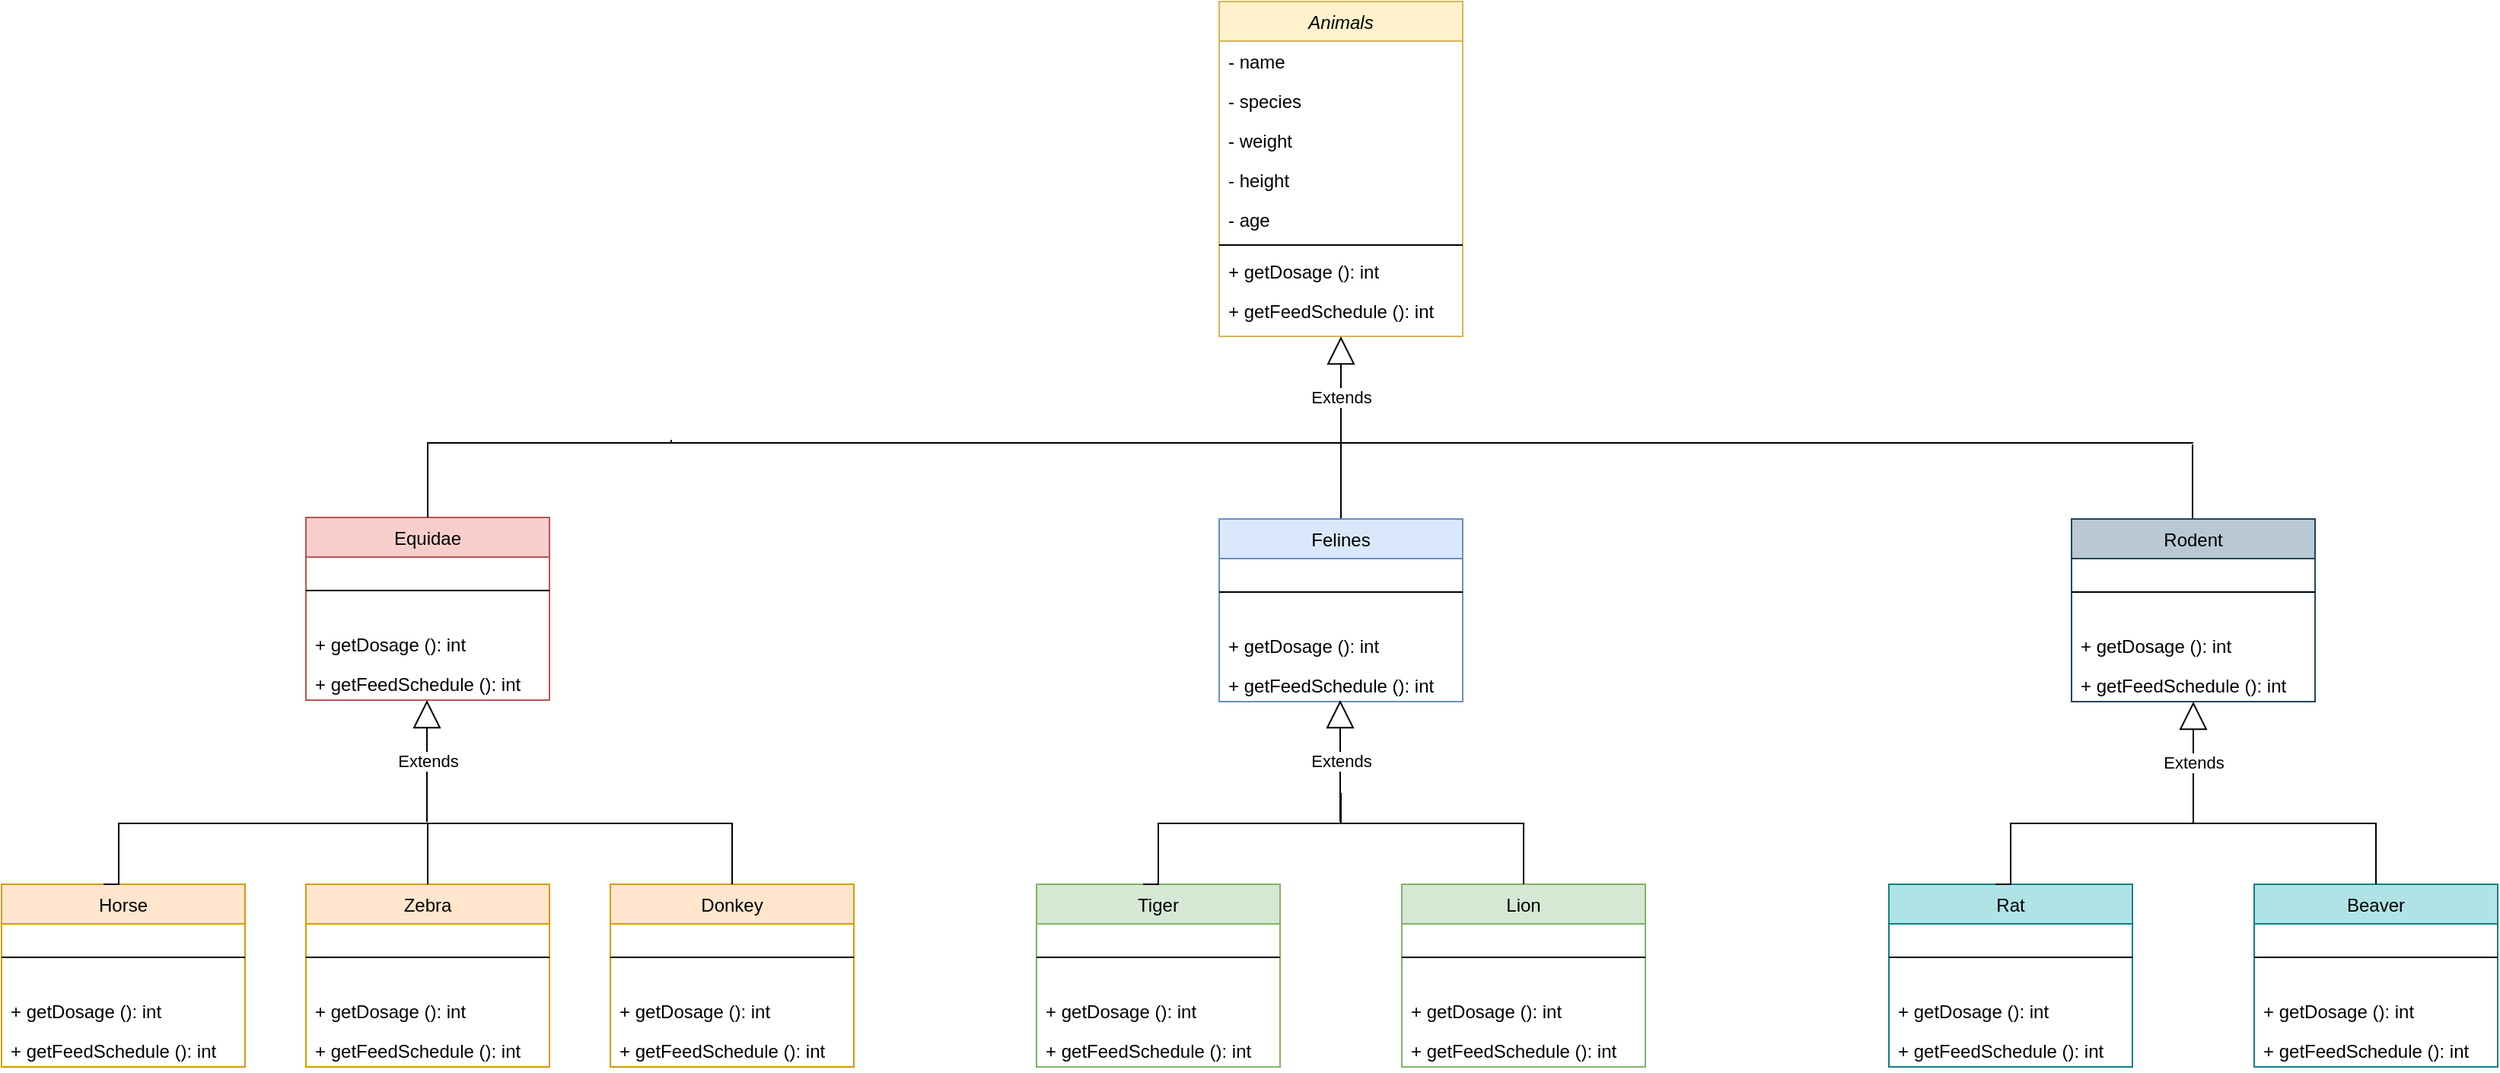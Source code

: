 <mxfile version="20.2.6" type="github">
  <diagram id="Cf6iIuRdmBNdaYq0RkBh" name="Sayfa -1">
    <mxGraphModel dx="1695" dy="1562" grid="1" gridSize="10" guides="1" tooltips="1" connect="1" arrows="1" fold="1" page="1" pageScale="1" pageWidth="827" pageHeight="1169" math="0" shadow="0">
      <root>
        <mxCell id="0" />
        <mxCell id="1" parent="0" />
        <mxCell id="zNCCGhc3MyENe4btqriu-3" value="Animals" style="swimlane;fontStyle=2;align=center;verticalAlign=top;childLayout=stackLayout;horizontal=1;startSize=26;horizontalStack=0;resizeParent=1;resizeLast=0;collapsible=1;marginBottom=0;rounded=0;shadow=0;strokeWidth=1;fillColor=#fff2cc;strokeColor=#d6b656;" vertex="1" parent="1">
          <mxGeometry x="320" y="-100" width="160" height="220" as="geometry">
            <mxRectangle x="230" y="140" width="160" height="26" as="alternateBounds" />
          </mxGeometry>
        </mxCell>
        <mxCell id="zNCCGhc3MyENe4btqriu-4" value="- name" style="text;align=left;verticalAlign=top;spacingLeft=4;spacingRight=4;overflow=hidden;rotatable=0;points=[[0,0.5],[1,0.5]];portConstraint=eastwest;" vertex="1" parent="zNCCGhc3MyENe4btqriu-3">
          <mxGeometry y="26" width="160" height="26" as="geometry" />
        </mxCell>
        <mxCell id="zNCCGhc3MyENe4btqriu-5" value="- species" style="text;align=left;verticalAlign=top;spacingLeft=4;spacingRight=4;overflow=hidden;rotatable=0;points=[[0,0.5],[1,0.5]];portConstraint=eastwest;" vertex="1" parent="zNCCGhc3MyENe4btqriu-3">
          <mxGeometry y="52" width="160" height="26" as="geometry" />
        </mxCell>
        <mxCell id="zNCCGhc3MyENe4btqriu-6" value="- weight" style="text;align=left;verticalAlign=top;spacingLeft=4;spacingRight=4;overflow=hidden;rotatable=0;points=[[0,0.5],[1,0.5]];portConstraint=eastwest;rounded=0;shadow=0;html=0;" vertex="1" parent="zNCCGhc3MyENe4btqriu-3">
          <mxGeometry y="78" width="160" height="26" as="geometry" />
        </mxCell>
        <mxCell id="zNCCGhc3MyENe4btqriu-7" value="- height" style="text;align=left;verticalAlign=top;spacingLeft=4;spacingRight=4;overflow=hidden;rotatable=0;points=[[0,0.5],[1,0.5]];portConstraint=eastwest;rounded=0;shadow=0;html=0;" vertex="1" parent="zNCCGhc3MyENe4btqriu-3">
          <mxGeometry y="104" width="160" height="26" as="geometry" />
        </mxCell>
        <mxCell id="zNCCGhc3MyENe4btqriu-8" value="- age" style="text;align=left;verticalAlign=top;spacingLeft=4;spacingRight=4;overflow=hidden;rotatable=0;points=[[0,0.5],[1,0.5]];portConstraint=eastwest;rounded=0;shadow=0;html=0;" vertex="1" parent="zNCCGhc3MyENe4btqriu-3">
          <mxGeometry y="130" width="160" height="26" as="geometry" />
        </mxCell>
        <mxCell id="zNCCGhc3MyENe4btqriu-9" value="" style="line;html=1;strokeWidth=1;align=left;verticalAlign=middle;spacingTop=-1;spacingLeft=3;spacingRight=3;rotatable=0;labelPosition=right;points=[];portConstraint=eastwest;" vertex="1" parent="zNCCGhc3MyENe4btqriu-3">
          <mxGeometry y="156" width="160" height="8" as="geometry" />
        </mxCell>
        <mxCell id="zNCCGhc3MyENe4btqriu-10" value="+ getDosage (): int" style="text;align=left;verticalAlign=top;spacingLeft=4;spacingRight=4;overflow=hidden;rotatable=0;points=[[0,0.5],[1,0.5]];portConstraint=eastwest;fontStyle=0" vertex="1" parent="zNCCGhc3MyENe4btqriu-3">
          <mxGeometry y="164" width="160" height="26" as="geometry" />
        </mxCell>
        <mxCell id="zNCCGhc3MyENe4btqriu-11" value="+ getFeedSchedule (): int" style="text;align=left;verticalAlign=top;spacingLeft=4;spacingRight=4;overflow=hidden;rotatable=0;points=[[0,0.5],[1,0.5]];portConstraint=eastwest;fontStyle=0" vertex="1" parent="zNCCGhc3MyENe4btqriu-3">
          <mxGeometry y="190" width="160" height="26" as="geometry" />
        </mxCell>
        <mxCell id="zNCCGhc3MyENe4btqriu-12" value="Equidae" style="swimlane;fontStyle=0;align=center;verticalAlign=top;childLayout=stackLayout;horizontal=1;startSize=26;horizontalStack=0;resizeParent=1;resizeLast=0;collapsible=1;marginBottom=0;rounded=0;shadow=0;strokeWidth=1;fillColor=#f8cecc;strokeColor=#b85450;" vertex="1" parent="1">
          <mxGeometry x="-280" y="239" width="160" height="120" as="geometry">
            <mxRectangle x="130" y="380" width="160" height="26" as="alternateBounds" />
          </mxGeometry>
        </mxCell>
        <mxCell id="zNCCGhc3MyENe4btqriu-13" value="" style="line;html=1;strokeWidth=1;align=left;verticalAlign=middle;spacingTop=-1;spacingLeft=3;spacingRight=3;rotatable=0;labelPosition=right;points=[];portConstraint=eastwest;" vertex="1" parent="zNCCGhc3MyENe4btqriu-12">
          <mxGeometry y="26" width="160" height="44" as="geometry" />
        </mxCell>
        <mxCell id="zNCCGhc3MyENe4btqriu-14" value="+ getDosage (): int" style="text;align=left;verticalAlign=top;spacingLeft=4;spacingRight=4;overflow=hidden;rotatable=0;points=[[0,0.5],[1,0.5]];portConstraint=eastwest;fontStyle=0" vertex="1" parent="zNCCGhc3MyENe4btqriu-12">
          <mxGeometry y="70" width="160" height="26" as="geometry" />
        </mxCell>
        <mxCell id="zNCCGhc3MyENe4btqriu-15" value="+ getFeedSchedule (): int" style="text;align=left;verticalAlign=top;spacingLeft=4;spacingRight=4;overflow=hidden;rotatable=0;points=[[0,0.5],[1,0.5]];portConstraint=eastwest;fontStyle=0" vertex="1" parent="zNCCGhc3MyENe4btqriu-12">
          <mxGeometry y="96" width="160" height="24" as="geometry" />
        </mxCell>
        <mxCell id="zNCCGhc3MyENe4btqriu-16" value="Extends" style="endArrow=block;endSize=16;endFill=0;html=1;rounded=0;exitX=0.5;exitY=0;exitDx=0;exitDy=0;" edge="1" parent="1">
          <mxGeometry x="0.143" width="160" relative="1" as="geometry">
            <mxPoint x="400" y="240" as="sourcePoint" />
            <mxPoint x="400" y="120" as="targetPoint" />
            <Array as="points">
              <mxPoint x="400" y="210" />
              <mxPoint x="400" y="160" />
              <mxPoint x="400" y="140" />
              <mxPoint x="400" y="150" />
            </Array>
            <mxPoint as="offset" />
          </mxGeometry>
        </mxCell>
        <mxCell id="zNCCGhc3MyENe4btqriu-17" style="edgeStyle=orthogonalEdgeStyle;rounded=0;orthogonalLoop=1;jettySize=auto;html=1;endArrow=none;endFill=0;" edge="1" parent="1">
          <mxGeometry relative="1" as="geometry">
            <mxPoint x="400" y="190" as="targetPoint" />
            <mxPoint x="-40" y="188" as="sourcePoint" />
            <Array as="points">
              <mxPoint x="-40" y="190" />
              <mxPoint x="330" y="190" />
            </Array>
          </mxGeometry>
        </mxCell>
        <mxCell id="zNCCGhc3MyENe4btqriu-18" value="" style="endArrow=none;html=1;edgeStyle=orthogonalEdgeStyle;rounded=0;" edge="1" parent="1" source="zNCCGhc3MyENe4btqriu-12">
          <mxGeometry relative="1" as="geometry">
            <mxPoint x="-70" y="230" as="sourcePoint" />
            <mxPoint x="-40" y="190" as="targetPoint" />
            <Array as="points">
              <mxPoint x="-200" y="190" />
              <mxPoint x="-40" y="190" />
            </Array>
          </mxGeometry>
        </mxCell>
        <mxCell id="zNCCGhc3MyENe4btqriu-19" value="" style="endArrow=none;html=1;edgeStyle=orthogonalEdgeStyle;rounded=0;" edge="1" parent="1">
          <mxGeometry relative="1" as="geometry">
            <mxPoint x="959.5" y="240" as="sourcePoint" />
            <mxPoint x="959.5" y="191" as="targetPoint" />
            <Array as="points">
              <mxPoint x="959.5" y="240" />
            </Array>
          </mxGeometry>
        </mxCell>
        <mxCell id="zNCCGhc3MyENe4btqriu-20" style="edgeStyle=orthogonalEdgeStyle;rounded=0;orthogonalLoop=1;jettySize=auto;html=1;endArrow=none;endFill=0;" edge="1" parent="1">
          <mxGeometry relative="1" as="geometry">
            <mxPoint x="960" y="190" as="targetPoint" />
            <mxPoint x="400" y="190" as="sourcePoint" />
            <Array as="points">
              <mxPoint x="840" y="190" />
            </Array>
          </mxGeometry>
        </mxCell>
        <mxCell id="zNCCGhc3MyENe4btqriu-21" value="Felines" style="swimlane;fontStyle=0;align=center;verticalAlign=top;childLayout=stackLayout;horizontal=1;startSize=26;horizontalStack=0;resizeParent=1;resizeLast=0;collapsible=1;marginBottom=0;rounded=0;shadow=0;strokeWidth=1;fillColor=#dae8fc;strokeColor=#6c8ebf;" vertex="1" parent="1">
          <mxGeometry x="320" y="240" width="160" height="120" as="geometry">
            <mxRectangle x="130" y="380" width="160" height="26" as="alternateBounds" />
          </mxGeometry>
        </mxCell>
        <mxCell id="zNCCGhc3MyENe4btqriu-22" value="" style="line;html=1;strokeWidth=1;align=left;verticalAlign=middle;spacingTop=-1;spacingLeft=3;spacingRight=3;rotatable=0;labelPosition=right;points=[];portConstraint=eastwest;" vertex="1" parent="zNCCGhc3MyENe4btqriu-21">
          <mxGeometry y="26" width="160" height="44" as="geometry" />
        </mxCell>
        <mxCell id="zNCCGhc3MyENe4btqriu-23" value="+ getDosage (): int" style="text;align=left;verticalAlign=top;spacingLeft=4;spacingRight=4;overflow=hidden;rotatable=0;points=[[0,0.5],[1,0.5]];portConstraint=eastwest;fontStyle=0" vertex="1" parent="zNCCGhc3MyENe4btqriu-21">
          <mxGeometry y="70" width="160" height="26" as="geometry" />
        </mxCell>
        <mxCell id="zNCCGhc3MyENe4btqriu-24" value="+ getFeedSchedule (): int" style="text;align=left;verticalAlign=top;spacingLeft=4;spacingRight=4;overflow=hidden;rotatable=0;points=[[0,0.5],[1,0.5]];portConstraint=eastwest;fontStyle=0" vertex="1" parent="zNCCGhc3MyENe4btqriu-21">
          <mxGeometry y="96" width="160" height="24" as="geometry" />
        </mxCell>
        <mxCell id="zNCCGhc3MyENe4btqriu-25" value="Rodent" style="swimlane;fontStyle=0;align=center;verticalAlign=top;childLayout=stackLayout;horizontal=1;startSize=26;horizontalStack=0;resizeParent=1;resizeLast=0;collapsible=1;marginBottom=0;rounded=0;shadow=0;strokeWidth=1;fillColor=#bac8d3;strokeColor=#23445d;" vertex="1" parent="1">
          <mxGeometry x="880" y="240" width="160" height="120" as="geometry">
            <mxRectangle x="130" y="380" width="160" height="26" as="alternateBounds" />
          </mxGeometry>
        </mxCell>
        <mxCell id="zNCCGhc3MyENe4btqriu-26" value="" style="line;html=1;strokeWidth=1;align=left;verticalAlign=middle;spacingTop=-1;spacingLeft=3;spacingRight=3;rotatable=0;labelPosition=right;points=[];portConstraint=eastwest;" vertex="1" parent="zNCCGhc3MyENe4btqriu-25">
          <mxGeometry y="26" width="160" height="44" as="geometry" />
        </mxCell>
        <mxCell id="zNCCGhc3MyENe4btqriu-27" value="+ getDosage (): int" style="text;align=left;verticalAlign=top;spacingLeft=4;spacingRight=4;overflow=hidden;rotatable=0;points=[[0,0.5],[1,0.5]];portConstraint=eastwest;fontStyle=0" vertex="1" parent="zNCCGhc3MyENe4btqriu-25">
          <mxGeometry y="70" width="160" height="26" as="geometry" />
        </mxCell>
        <mxCell id="zNCCGhc3MyENe4btqriu-28" value="+ getFeedSchedule (): int" style="text;align=left;verticalAlign=top;spacingLeft=4;spacingRight=4;overflow=hidden;rotatable=0;points=[[0,0.5],[1,0.5]];portConstraint=eastwest;fontStyle=0" vertex="1" parent="zNCCGhc3MyENe4btqriu-25">
          <mxGeometry y="96" width="160" height="24" as="geometry" />
        </mxCell>
        <mxCell id="zNCCGhc3MyENe4btqriu-29" value="Horse" style="swimlane;fontStyle=0;align=center;verticalAlign=top;childLayout=stackLayout;horizontal=1;startSize=26;horizontalStack=0;resizeParent=1;resizeLast=0;collapsible=1;marginBottom=0;rounded=0;shadow=0;strokeWidth=1;fillColor=#ffe6cc;strokeColor=#d79b00;" vertex="1" parent="1">
          <mxGeometry x="-480" y="480" width="160" height="120" as="geometry">
            <mxRectangle x="130" y="380" width="160" height="26" as="alternateBounds" />
          </mxGeometry>
        </mxCell>
        <mxCell id="zNCCGhc3MyENe4btqriu-30" value="" style="line;html=1;strokeWidth=1;align=left;verticalAlign=middle;spacingTop=-1;spacingLeft=3;spacingRight=3;rotatable=0;labelPosition=right;points=[];portConstraint=eastwest;" vertex="1" parent="zNCCGhc3MyENe4btqriu-29">
          <mxGeometry y="26" width="160" height="44" as="geometry" />
        </mxCell>
        <mxCell id="zNCCGhc3MyENe4btqriu-31" value="+ getDosage (): int" style="text;align=left;verticalAlign=top;spacingLeft=4;spacingRight=4;overflow=hidden;rotatable=0;points=[[0,0.5],[1,0.5]];portConstraint=eastwest;fontStyle=0" vertex="1" parent="zNCCGhc3MyENe4btqriu-29">
          <mxGeometry y="70" width="160" height="26" as="geometry" />
        </mxCell>
        <mxCell id="zNCCGhc3MyENe4btqriu-32" value="+ getFeedSchedule (): int" style="text;align=left;verticalAlign=top;spacingLeft=4;spacingRight=4;overflow=hidden;rotatable=0;points=[[0,0.5],[1,0.5]];portConstraint=eastwest;fontStyle=0" vertex="1" parent="zNCCGhc3MyENe4btqriu-29">
          <mxGeometry y="96" width="160" height="24" as="geometry" />
        </mxCell>
        <mxCell id="zNCCGhc3MyENe4btqriu-33" value="Zebra" style="swimlane;fontStyle=0;align=center;verticalAlign=top;childLayout=stackLayout;horizontal=1;startSize=26;horizontalStack=0;resizeParent=1;resizeLast=0;collapsible=1;marginBottom=0;rounded=0;shadow=0;strokeWidth=1;fillColor=#ffe6cc;strokeColor=#d79b00;" vertex="1" parent="1">
          <mxGeometry x="-280" y="480" width="160" height="120" as="geometry">
            <mxRectangle x="130" y="380" width="160" height="26" as="alternateBounds" />
          </mxGeometry>
        </mxCell>
        <mxCell id="zNCCGhc3MyENe4btqriu-34" value="" style="line;html=1;strokeWidth=1;align=left;verticalAlign=middle;spacingTop=-1;spacingLeft=3;spacingRight=3;rotatable=0;labelPosition=right;points=[];portConstraint=eastwest;" vertex="1" parent="zNCCGhc3MyENe4btqriu-33">
          <mxGeometry y="26" width="160" height="44" as="geometry" />
        </mxCell>
        <mxCell id="zNCCGhc3MyENe4btqriu-35" value="+ getDosage (): int" style="text;align=left;verticalAlign=top;spacingLeft=4;spacingRight=4;overflow=hidden;rotatable=0;points=[[0,0.5],[1,0.5]];portConstraint=eastwest;fontStyle=0" vertex="1" parent="zNCCGhc3MyENe4btqriu-33">
          <mxGeometry y="70" width="160" height="26" as="geometry" />
        </mxCell>
        <mxCell id="zNCCGhc3MyENe4btqriu-36" value="+ getFeedSchedule (): int" style="text;align=left;verticalAlign=top;spacingLeft=4;spacingRight=4;overflow=hidden;rotatable=0;points=[[0,0.5],[1,0.5]];portConstraint=eastwest;fontStyle=0" vertex="1" parent="zNCCGhc3MyENe4btqriu-33">
          <mxGeometry y="96" width="160" height="24" as="geometry" />
        </mxCell>
        <mxCell id="zNCCGhc3MyENe4btqriu-37" value="Donkey" style="swimlane;fontStyle=0;align=center;verticalAlign=top;childLayout=stackLayout;horizontal=1;startSize=26;horizontalStack=0;resizeParent=1;resizeLast=0;collapsible=1;marginBottom=0;rounded=0;shadow=0;strokeWidth=1;fillColor=#ffe6cc;strokeColor=#d79b00;" vertex="1" parent="1">
          <mxGeometry x="-80" y="480" width="160" height="120" as="geometry">
            <mxRectangle x="130" y="380" width="160" height="26" as="alternateBounds" />
          </mxGeometry>
        </mxCell>
        <mxCell id="zNCCGhc3MyENe4btqriu-38" value="" style="line;html=1;strokeWidth=1;align=left;verticalAlign=middle;spacingTop=-1;spacingLeft=3;spacingRight=3;rotatable=0;labelPosition=right;points=[];portConstraint=eastwest;" vertex="1" parent="zNCCGhc3MyENe4btqriu-37">
          <mxGeometry y="26" width="160" height="44" as="geometry" />
        </mxCell>
        <mxCell id="zNCCGhc3MyENe4btqriu-39" value="+ getDosage (): int" style="text;align=left;verticalAlign=top;spacingLeft=4;spacingRight=4;overflow=hidden;rotatable=0;points=[[0,0.5],[1,0.5]];portConstraint=eastwest;fontStyle=0" vertex="1" parent="zNCCGhc3MyENe4btqriu-37">
          <mxGeometry y="70" width="160" height="26" as="geometry" />
        </mxCell>
        <mxCell id="zNCCGhc3MyENe4btqriu-40" value="+ getFeedSchedule (): int" style="text;align=left;verticalAlign=top;spacingLeft=4;spacingRight=4;overflow=hidden;rotatable=0;points=[[0,0.5],[1,0.5]];portConstraint=eastwest;fontStyle=0" vertex="1" parent="zNCCGhc3MyENe4btqriu-37">
          <mxGeometry y="96" width="160" height="24" as="geometry" />
        </mxCell>
        <mxCell id="zNCCGhc3MyENe4btqriu-41" value="Tiger" style="swimlane;fontStyle=0;align=center;verticalAlign=top;childLayout=stackLayout;horizontal=1;startSize=26;horizontalStack=0;resizeParent=1;resizeLast=0;collapsible=1;marginBottom=0;rounded=0;shadow=0;strokeWidth=1;fillColor=#d5e8d4;strokeColor=#82b366;" vertex="1" parent="1">
          <mxGeometry x="200" y="480" width="160" height="120" as="geometry">
            <mxRectangle x="130" y="380" width="160" height="26" as="alternateBounds" />
          </mxGeometry>
        </mxCell>
        <mxCell id="zNCCGhc3MyENe4btqriu-42" value="" style="line;html=1;strokeWidth=1;align=left;verticalAlign=middle;spacingTop=-1;spacingLeft=3;spacingRight=3;rotatable=0;labelPosition=right;points=[];portConstraint=eastwest;" vertex="1" parent="zNCCGhc3MyENe4btqriu-41">
          <mxGeometry y="26" width="160" height="44" as="geometry" />
        </mxCell>
        <mxCell id="zNCCGhc3MyENe4btqriu-43" value="+ getDosage (): int" style="text;align=left;verticalAlign=top;spacingLeft=4;spacingRight=4;overflow=hidden;rotatable=0;points=[[0,0.5],[1,0.5]];portConstraint=eastwest;fontStyle=0" vertex="1" parent="zNCCGhc3MyENe4btqriu-41">
          <mxGeometry y="70" width="160" height="26" as="geometry" />
        </mxCell>
        <mxCell id="zNCCGhc3MyENe4btqriu-44" value="+ getFeedSchedule (): int" style="text;align=left;verticalAlign=top;spacingLeft=4;spacingRight=4;overflow=hidden;rotatable=0;points=[[0,0.5],[1,0.5]];portConstraint=eastwest;fontStyle=0" vertex="1" parent="zNCCGhc3MyENe4btqriu-41">
          <mxGeometry y="96" width="160" height="24" as="geometry" />
        </mxCell>
        <mxCell id="zNCCGhc3MyENe4btqriu-45" value="Lion" style="swimlane;fontStyle=0;align=center;verticalAlign=top;childLayout=stackLayout;horizontal=1;startSize=26;horizontalStack=0;resizeParent=1;resizeLast=0;collapsible=1;marginBottom=0;rounded=0;shadow=0;strokeWidth=1;fillColor=#d5e8d4;strokeColor=#82b366;" vertex="1" parent="1">
          <mxGeometry x="440" y="480" width="160" height="120" as="geometry">
            <mxRectangle x="130" y="380" width="160" height="26" as="alternateBounds" />
          </mxGeometry>
        </mxCell>
        <mxCell id="zNCCGhc3MyENe4btqriu-46" value="" style="line;html=1;strokeWidth=1;align=left;verticalAlign=middle;spacingTop=-1;spacingLeft=3;spacingRight=3;rotatable=0;labelPosition=right;points=[];portConstraint=eastwest;" vertex="1" parent="zNCCGhc3MyENe4btqriu-45">
          <mxGeometry y="26" width="160" height="44" as="geometry" />
        </mxCell>
        <mxCell id="zNCCGhc3MyENe4btqriu-47" value="+ getDosage (): int" style="text;align=left;verticalAlign=top;spacingLeft=4;spacingRight=4;overflow=hidden;rotatable=0;points=[[0,0.5],[1,0.5]];portConstraint=eastwest;fontStyle=0" vertex="1" parent="zNCCGhc3MyENe4btqriu-45">
          <mxGeometry y="70" width="160" height="26" as="geometry" />
        </mxCell>
        <mxCell id="zNCCGhc3MyENe4btqriu-48" value="+ getFeedSchedule (): int" style="text;align=left;verticalAlign=top;spacingLeft=4;spacingRight=4;overflow=hidden;rotatable=0;points=[[0,0.5],[1,0.5]];portConstraint=eastwest;fontStyle=0" vertex="1" parent="zNCCGhc3MyENe4btqriu-45">
          <mxGeometry y="96" width="160" height="24" as="geometry" />
        </mxCell>
        <mxCell id="zNCCGhc3MyENe4btqriu-49" value="Rat" style="swimlane;fontStyle=0;align=center;verticalAlign=top;childLayout=stackLayout;horizontal=1;startSize=26;horizontalStack=0;resizeParent=1;resizeLast=0;collapsible=1;marginBottom=0;rounded=0;shadow=0;strokeWidth=1;fillColor=#b0e3e6;strokeColor=#0e8088;" vertex="1" parent="1">
          <mxGeometry x="760" y="480" width="160" height="120" as="geometry">
            <mxRectangle x="130" y="380" width="160" height="26" as="alternateBounds" />
          </mxGeometry>
        </mxCell>
        <mxCell id="zNCCGhc3MyENe4btqriu-50" value="" style="line;html=1;strokeWidth=1;align=left;verticalAlign=middle;spacingTop=-1;spacingLeft=3;spacingRight=3;rotatable=0;labelPosition=right;points=[];portConstraint=eastwest;" vertex="1" parent="zNCCGhc3MyENe4btqriu-49">
          <mxGeometry y="26" width="160" height="44" as="geometry" />
        </mxCell>
        <mxCell id="zNCCGhc3MyENe4btqriu-51" value="+ getDosage (): int" style="text;align=left;verticalAlign=top;spacingLeft=4;spacingRight=4;overflow=hidden;rotatable=0;points=[[0,0.5],[1,0.5]];portConstraint=eastwest;fontStyle=0" vertex="1" parent="zNCCGhc3MyENe4btqriu-49">
          <mxGeometry y="70" width="160" height="26" as="geometry" />
        </mxCell>
        <mxCell id="zNCCGhc3MyENe4btqriu-52" value="+ getFeedSchedule (): int" style="text;align=left;verticalAlign=top;spacingLeft=4;spacingRight=4;overflow=hidden;rotatable=0;points=[[0,0.5],[1,0.5]];portConstraint=eastwest;fontStyle=0" vertex="1" parent="zNCCGhc3MyENe4btqriu-49">
          <mxGeometry y="96" width="160" height="24" as="geometry" />
        </mxCell>
        <mxCell id="zNCCGhc3MyENe4btqriu-53" value="Beaver" style="swimlane;fontStyle=0;align=center;verticalAlign=top;childLayout=stackLayout;horizontal=1;startSize=26;horizontalStack=0;resizeParent=1;resizeLast=0;collapsible=1;marginBottom=0;rounded=0;shadow=0;strokeWidth=1;fillColor=#b0e3e6;strokeColor=#0e8088;" vertex="1" parent="1">
          <mxGeometry x="1000" y="480" width="160" height="120" as="geometry">
            <mxRectangle x="130" y="380" width="160" height="26" as="alternateBounds" />
          </mxGeometry>
        </mxCell>
        <mxCell id="zNCCGhc3MyENe4btqriu-54" value="" style="line;html=1;strokeWidth=1;align=left;verticalAlign=middle;spacingTop=-1;spacingLeft=3;spacingRight=3;rotatable=0;labelPosition=right;points=[];portConstraint=eastwest;" vertex="1" parent="zNCCGhc3MyENe4btqriu-53">
          <mxGeometry y="26" width="160" height="44" as="geometry" />
        </mxCell>
        <mxCell id="zNCCGhc3MyENe4btqriu-55" value="+ getDosage (): int" style="text;align=left;verticalAlign=top;spacingLeft=4;spacingRight=4;overflow=hidden;rotatable=0;points=[[0,0.5],[1,0.5]];portConstraint=eastwest;fontStyle=0" vertex="1" parent="zNCCGhc3MyENe4btqriu-53">
          <mxGeometry y="70" width="160" height="26" as="geometry" />
        </mxCell>
        <mxCell id="zNCCGhc3MyENe4btqriu-56" value="+ getFeedSchedule (): int" style="text;align=left;verticalAlign=top;spacingLeft=4;spacingRight=4;overflow=hidden;rotatable=0;points=[[0,0.5],[1,0.5]];portConstraint=eastwest;fontStyle=0" vertex="1" parent="zNCCGhc3MyENe4btqriu-53">
          <mxGeometry y="96" width="160" height="24" as="geometry" />
        </mxCell>
        <mxCell id="zNCCGhc3MyENe4btqriu-57" value="Extends" style="endArrow=block;endSize=16;endFill=0;html=1;rounded=0;" edge="1" parent="1">
          <mxGeometry width="160" relative="1" as="geometry">
            <mxPoint x="960" y="440" as="sourcePoint" />
            <mxPoint x="960" y="360" as="targetPoint" />
          </mxGeometry>
        </mxCell>
        <mxCell id="zNCCGhc3MyENe4btqriu-58" value="" style="endArrow=none;endFill=0;html=1;edgeStyle=orthogonalEdgeStyle;align=left;verticalAlign=top;rounded=0;" edge="1" parent="1">
          <mxGeometry x="-1" relative="1" as="geometry">
            <mxPoint x="830" y="480" as="sourcePoint" />
            <mxPoint x="960" y="420" as="targetPoint" />
            <Array as="points">
              <mxPoint x="840" y="480" />
              <mxPoint x="840" y="440" />
              <mxPoint x="960" y="440" />
            </Array>
          </mxGeometry>
        </mxCell>
        <mxCell id="zNCCGhc3MyENe4btqriu-59" value="" style="endArrow=none;endFill=0;html=1;edgeStyle=orthogonalEdgeStyle;align=left;verticalAlign=top;rounded=0;" edge="1" parent="1">
          <mxGeometry x="-1" relative="1" as="geometry">
            <mxPoint x="1080" y="480" as="sourcePoint" />
            <mxPoint x="960" y="440" as="targetPoint" />
            <Array as="points">
              <mxPoint x="1080" y="440" />
            </Array>
          </mxGeometry>
        </mxCell>
        <mxCell id="zNCCGhc3MyENe4btqriu-60" value="Extends" style="endArrow=block;endSize=16;endFill=0;html=1;rounded=0;" edge="1" parent="1">
          <mxGeometry width="160" relative="1" as="geometry">
            <mxPoint x="399.5" y="439" as="sourcePoint" />
            <mxPoint x="399.5" y="359" as="targetPoint" />
          </mxGeometry>
        </mxCell>
        <mxCell id="zNCCGhc3MyENe4btqriu-61" value="" style="endArrow=none;endFill=0;html=1;edgeStyle=orthogonalEdgeStyle;align=left;verticalAlign=top;rounded=0;" edge="1" parent="1">
          <mxGeometry x="-1" relative="1" as="geometry">
            <mxPoint x="270" y="480" as="sourcePoint" />
            <mxPoint x="400" y="420" as="targetPoint" />
            <Array as="points">
              <mxPoint x="280" y="480" />
              <mxPoint x="280" y="440" />
              <mxPoint x="400" y="440" />
            </Array>
          </mxGeometry>
        </mxCell>
        <mxCell id="zNCCGhc3MyENe4btqriu-62" value="" style="endArrow=none;endFill=0;html=1;edgeStyle=orthogonalEdgeStyle;align=left;verticalAlign=top;rounded=0;" edge="1" parent="1">
          <mxGeometry x="-1" relative="1" as="geometry">
            <mxPoint x="520" y="480" as="sourcePoint" />
            <mxPoint x="400" y="440" as="targetPoint" />
            <Array as="points">
              <mxPoint x="520" y="440" />
            </Array>
          </mxGeometry>
        </mxCell>
        <mxCell id="zNCCGhc3MyENe4btqriu-63" value="Extends" style="endArrow=block;endSize=16;endFill=0;html=1;rounded=0;" edge="1" parent="1">
          <mxGeometry width="160" relative="1" as="geometry">
            <mxPoint x="-200.5" y="439" as="sourcePoint" />
            <mxPoint x="-200.5" y="359" as="targetPoint" />
          </mxGeometry>
        </mxCell>
        <mxCell id="zNCCGhc3MyENe4btqriu-64" value="" style="endArrow=none;endFill=0;html=1;edgeStyle=orthogonalEdgeStyle;align=left;verticalAlign=top;rounded=0;" edge="1" parent="1">
          <mxGeometry x="-1" relative="1" as="geometry">
            <mxPoint x="-413" y="480" as="sourcePoint" />
            <mxPoint x="-200" y="440" as="targetPoint" />
            <Array as="points">
              <mxPoint x="-403" y="480" />
              <mxPoint x="-403" y="440" />
              <mxPoint x="-283" y="440" />
            </Array>
          </mxGeometry>
        </mxCell>
        <mxCell id="zNCCGhc3MyENe4btqriu-65" value="" style="endArrow=none;endFill=0;html=1;edgeStyle=orthogonalEdgeStyle;align=left;verticalAlign=top;rounded=0;" edge="1" parent="1">
          <mxGeometry x="-1" relative="1" as="geometry">
            <mxPoint y="480" as="sourcePoint" />
            <mxPoint x="-200" y="440" as="targetPoint" />
            <Array as="points">
              <mxPoint y="440" />
            </Array>
          </mxGeometry>
        </mxCell>
        <mxCell id="zNCCGhc3MyENe4btqriu-66" value="" style="endArrow=none;endFill=0;html=1;edgeStyle=orthogonalEdgeStyle;align=left;verticalAlign=top;rounded=0;" edge="1" parent="1">
          <mxGeometry x="-1" relative="1" as="geometry">
            <mxPoint x="-210" y="440" as="sourcePoint" />
            <mxPoint x="-200" y="480" as="targetPoint" />
            <Array as="points">
              <mxPoint x="-200" y="440" />
            </Array>
          </mxGeometry>
        </mxCell>
      </root>
    </mxGraphModel>
  </diagram>
</mxfile>
